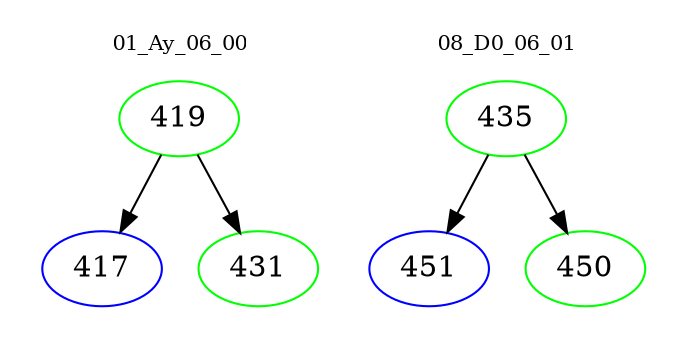 digraph{
subgraph cluster_0 {
color = white
label = "01_Ay_06_00";
fontsize=10;
T0_419 [label="419", color="green"]
T0_419 -> T0_417 [color="black"]
T0_417 [label="417", color="blue"]
T0_419 -> T0_431 [color="black"]
T0_431 [label="431", color="green"]
}
subgraph cluster_1 {
color = white
label = "08_D0_06_01";
fontsize=10;
T1_435 [label="435", color="green"]
T1_435 -> T1_451 [color="black"]
T1_451 [label="451", color="blue"]
T1_435 -> T1_450 [color="black"]
T1_450 [label="450", color="green"]
}
}
